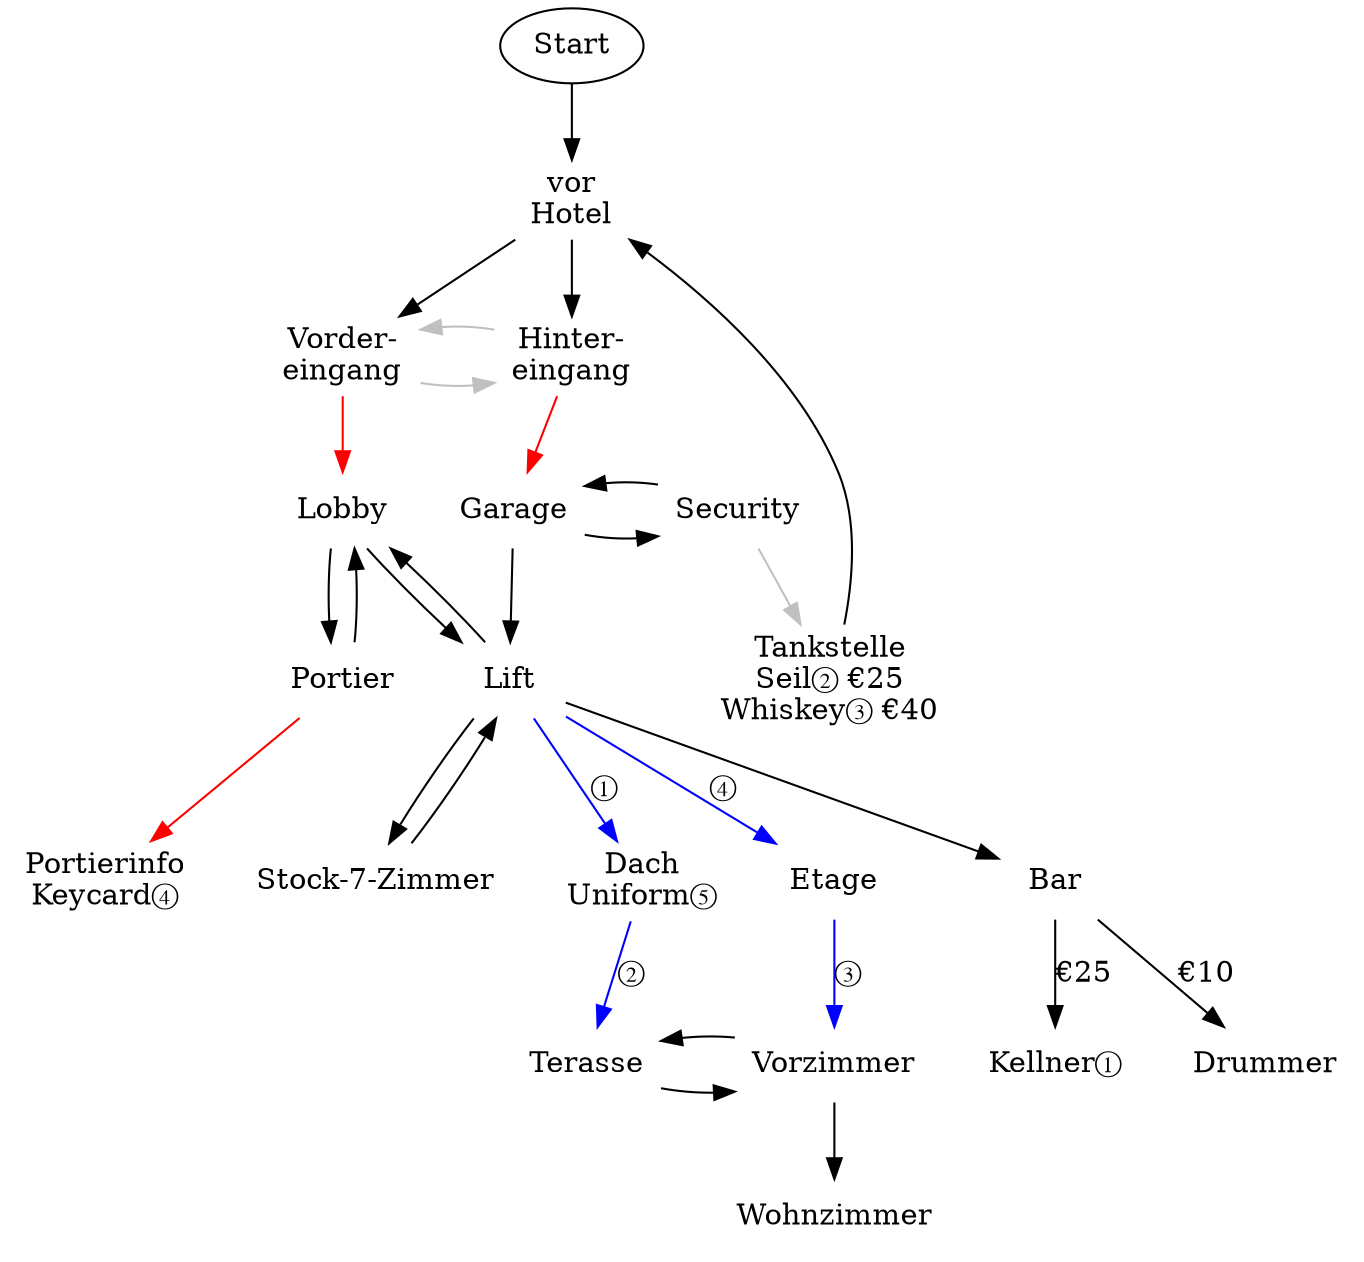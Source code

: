 digraph plot {
	// &#9829; &#9830; &#9824; &#9827;

	rankdir=TD;
	node [shape=none]

	Start [shape=oval]
	Start -> Hotel

//	Blumenshop
//	Blumenshop -> Hotel

	Tankstelle [ label="Tankstelle\nSeil&#9313; €25\nWhiskey&#9314; €40" ]
	Tankstelle -> Hotel

	Hotel [ label="vor\nHotel", color=blue ]
	Hotel -> Vordereingang
	Hotel -> Hintereingang

	Vordereingang [ label="Vorder-\neingang" ]
	Vordereingang -> Lobby [color=red]
	Vordereingang -> Hintereingang [color=gray]

	Hintereingang [ label="Hinter-\neingang" ]
	Hintereingang -> Garage [color=red]
	Hintereingang -> Vordereingang [color=gray]

	Garage
	Garage -> Lift
	Garage -> Security

	Security [ label="Security" ]
	Security -> Garage
	Security -> Tankstelle  [color=gray]

	Lobby
	Lobby -> Portier
	Lobby -> Lift

	Portier
	Portier -> Lobby
	Portier -> Portierinfo [color=red]

	Portierinfo  [label="Portierinfo\nKeycard&#9315;"]

	Lift [ color=blue ]
	Lift -> Lobby
	Lift -> Bar
	Lift -> Zimmer
	Lift -> Dach [label="&#9312;" color=blue]
	Lift -> Etage [color=blue label="&#9315;"]

	Zimmer [label="Stock-7-Zimmer"]
	Zimmer -> Lift

	Etage -> Vorzimmer [color=blue label="&#9314;"]

	Dach [ label="Dach\nUniform&#9316;" ]
	Dach -> Terasse [color=blue label="&#9313;"]

	Bar
	Bar -> Kellner [label="€25"]
	Bar -> Drummer [label="€10"]

	Kellner [label="Kellner&#9312;"]

	// --------------------------------

	Terasse -> Vorzimmer
	Vorzimmer -> Terasse
	Vorzimmer -> Wohnzimmer

	{rank=same ; Vordereingang; Hintereingang; }
	{rank=same ; Lift; Portier; }
	{rank=same ; Garage; Security; }
	{rank=same ; Terasse ; Vorzimmer ; }

}
